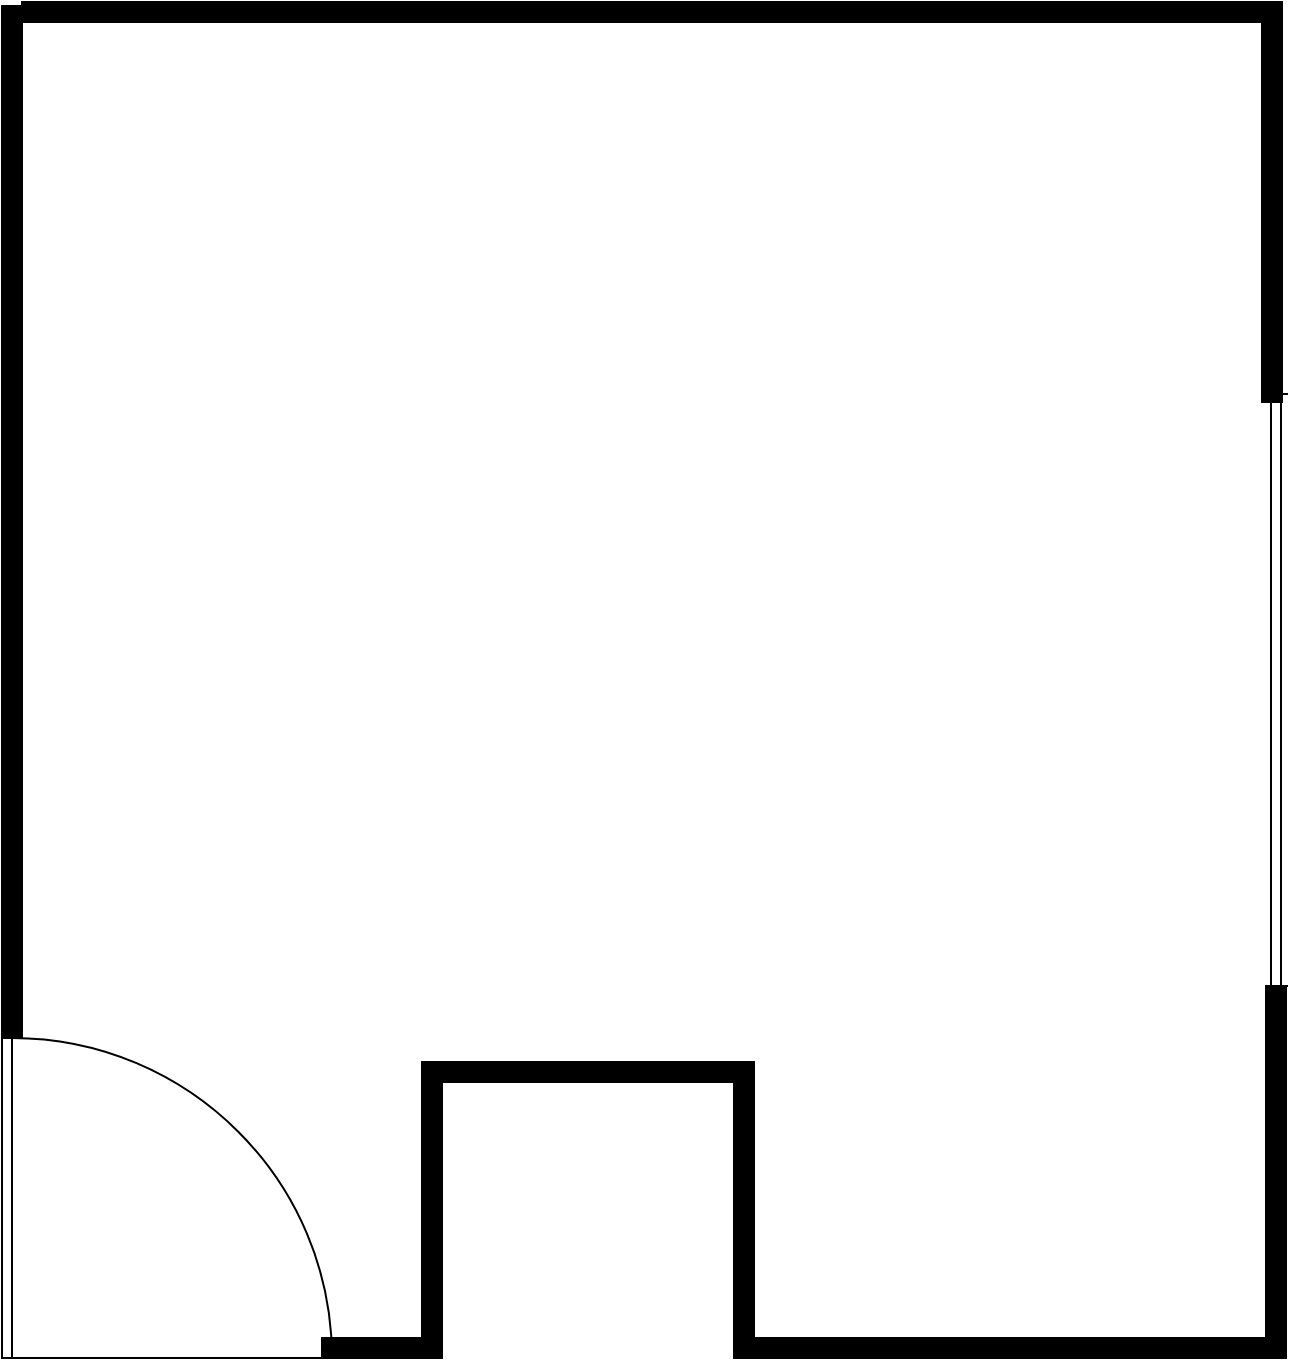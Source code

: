 <mxfile version="16.6.3" type="github">
  <diagram name="Page-1" id="38b20595-45e3-9b7f-d5ca-b57f44c5b66d">
    <mxGraphModel dx="2585" dy="1385" grid="1" gridSize="10" guides="1" tooltips="1" connect="1" arrows="1" fold="1" page="1" pageScale="1" pageWidth="1100" pageHeight="850" background="none" math="0" shadow="0">
      <root>
        <mxCell id="0" />
        <mxCell id="1" parent="0" />
        <mxCell id="48ef80bc37b76060-156" value="" style="verticalLabelPosition=bottom;html=1;verticalAlign=top;align=center;strokeWidth=1;shape=mxgraph.floorplan.wall;fillColor=#000000;direction=south;rounded=0;shadow=0;comic=0;fontFamily=Verdana;fontSize=12;" parent="1" vertex="1">
          <mxGeometry x="240" y="482" width="10" height="516" as="geometry" />
        </mxCell>
        <mxCell id="TkaVT96Vp4y-VDWLKJQB-1" value="" style="verticalLabelPosition=bottom;html=1;verticalAlign=top;align=center;shape=mxgraph.floorplan.window;direction=south;" vertex="1" parent="1">
          <mxGeometry x="877" y="676" width="5" height="296" as="geometry" />
        </mxCell>
        <mxCell id="TkaVT96Vp4y-VDWLKJQB-4" value="" style="verticalLabelPosition=bottom;html=1;verticalAlign=top;align=center;shape=mxgraph.floorplan.doorLeft;aspect=fixed;direction=north;" vertex="1" parent="1">
          <mxGeometry x="240" y="998" width="170.06" height="160" as="geometry" />
        </mxCell>
        <mxCell id="TkaVT96Vp4y-VDWLKJQB-7" value="" style="verticalLabelPosition=bottom;html=1;verticalAlign=top;align=center;shape=mxgraph.floorplan.wall;fillColor=#000000;" vertex="1" parent="1">
          <mxGeometry x="400" y="1148" width="50" height="10" as="geometry" />
        </mxCell>
        <mxCell id="TkaVT96Vp4y-VDWLKJQB-8" value="" style="verticalLabelPosition=bottom;html=1;verticalAlign=top;align=center;shape=mxgraph.floorplan.wallU;fillColor=#000000;" vertex="1" parent="1">
          <mxGeometry x="450" y="1010" width="166" height="148" as="geometry" />
        </mxCell>
        <mxCell id="TkaVT96Vp4y-VDWLKJQB-9" value="" style="verticalLabelPosition=bottom;html=1;verticalAlign=top;align=center;shape=mxgraph.floorplan.wallCorner;fillColor=#000000;direction=west" vertex="1" parent="1">
          <mxGeometry x="616" y="972" width="266" height="186" as="geometry" />
        </mxCell>
        <mxCell id="TkaVT96Vp4y-VDWLKJQB-10" value="" style="verticalLabelPosition=bottom;html=1;verticalAlign=top;align=center;shape=mxgraph.floorplan.wallCorner;fillColor=#000000;direction=south;" vertex="1" parent="1">
          <mxGeometry x="250" y="480" width="630" height="200" as="geometry" />
        </mxCell>
      </root>
    </mxGraphModel>
  </diagram>
</mxfile>
